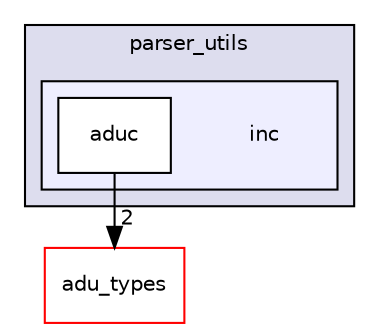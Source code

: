 digraph "src/utils/parser_utils/inc" {
  compound=true
  node [ fontsize="10", fontname="Helvetica"];
  edge [ labelfontsize="10", labelfontname="Helvetica"];
  subgraph clusterdir_d5d81cccf46beb25f0321c15d8fcebd1 {
    graph [ bgcolor="#ddddee", pencolor="black", label="parser_utils" fontname="Helvetica", fontsize="10", URL="dir_d5d81cccf46beb25f0321c15d8fcebd1.html"]
  subgraph clusterdir_14645bbedaf0313414cadecee042e9e5 {
    graph [ bgcolor="#eeeeff", pencolor="black", label="" URL="dir_14645bbedaf0313414cadecee042e9e5.html"];
    dir_14645bbedaf0313414cadecee042e9e5 [shape=plaintext label="inc"];
    dir_1e954a87beae9916706f719312f80e57 [shape=box label="aduc" color="black" fillcolor="white" style="filled" URL="dir_1e954a87beae9916706f719312f80e57.html"];
  }
  }
  dir_2fa9b52a3673ed0f8fcfc3f4f3ae93e3 [shape=box label="adu_types" fillcolor="white" style="filled" color="red" URL="dir_2fa9b52a3673ed0f8fcfc3f4f3ae93e3.html"];
  dir_1e954a87beae9916706f719312f80e57->dir_2fa9b52a3673ed0f8fcfc3f4f3ae93e3 [headlabel="2", labeldistance=1.5 headhref="dir_000206_000003.html"];
}
